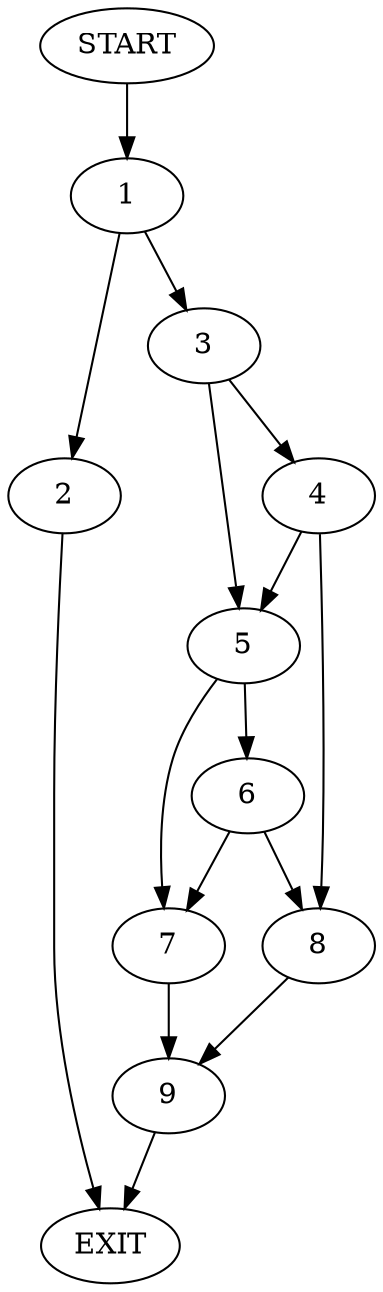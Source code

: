 digraph {
0 [label="START"]
10 [label="EXIT"]
0 -> 1
1 -> 2
1 -> 3
3 -> 4
3 -> 5
2 -> 10
5 -> 6
5 -> 7
4 -> 5
4 -> 8
8 -> 9
6 -> 8
6 -> 7
7 -> 9
9 -> 10
}
